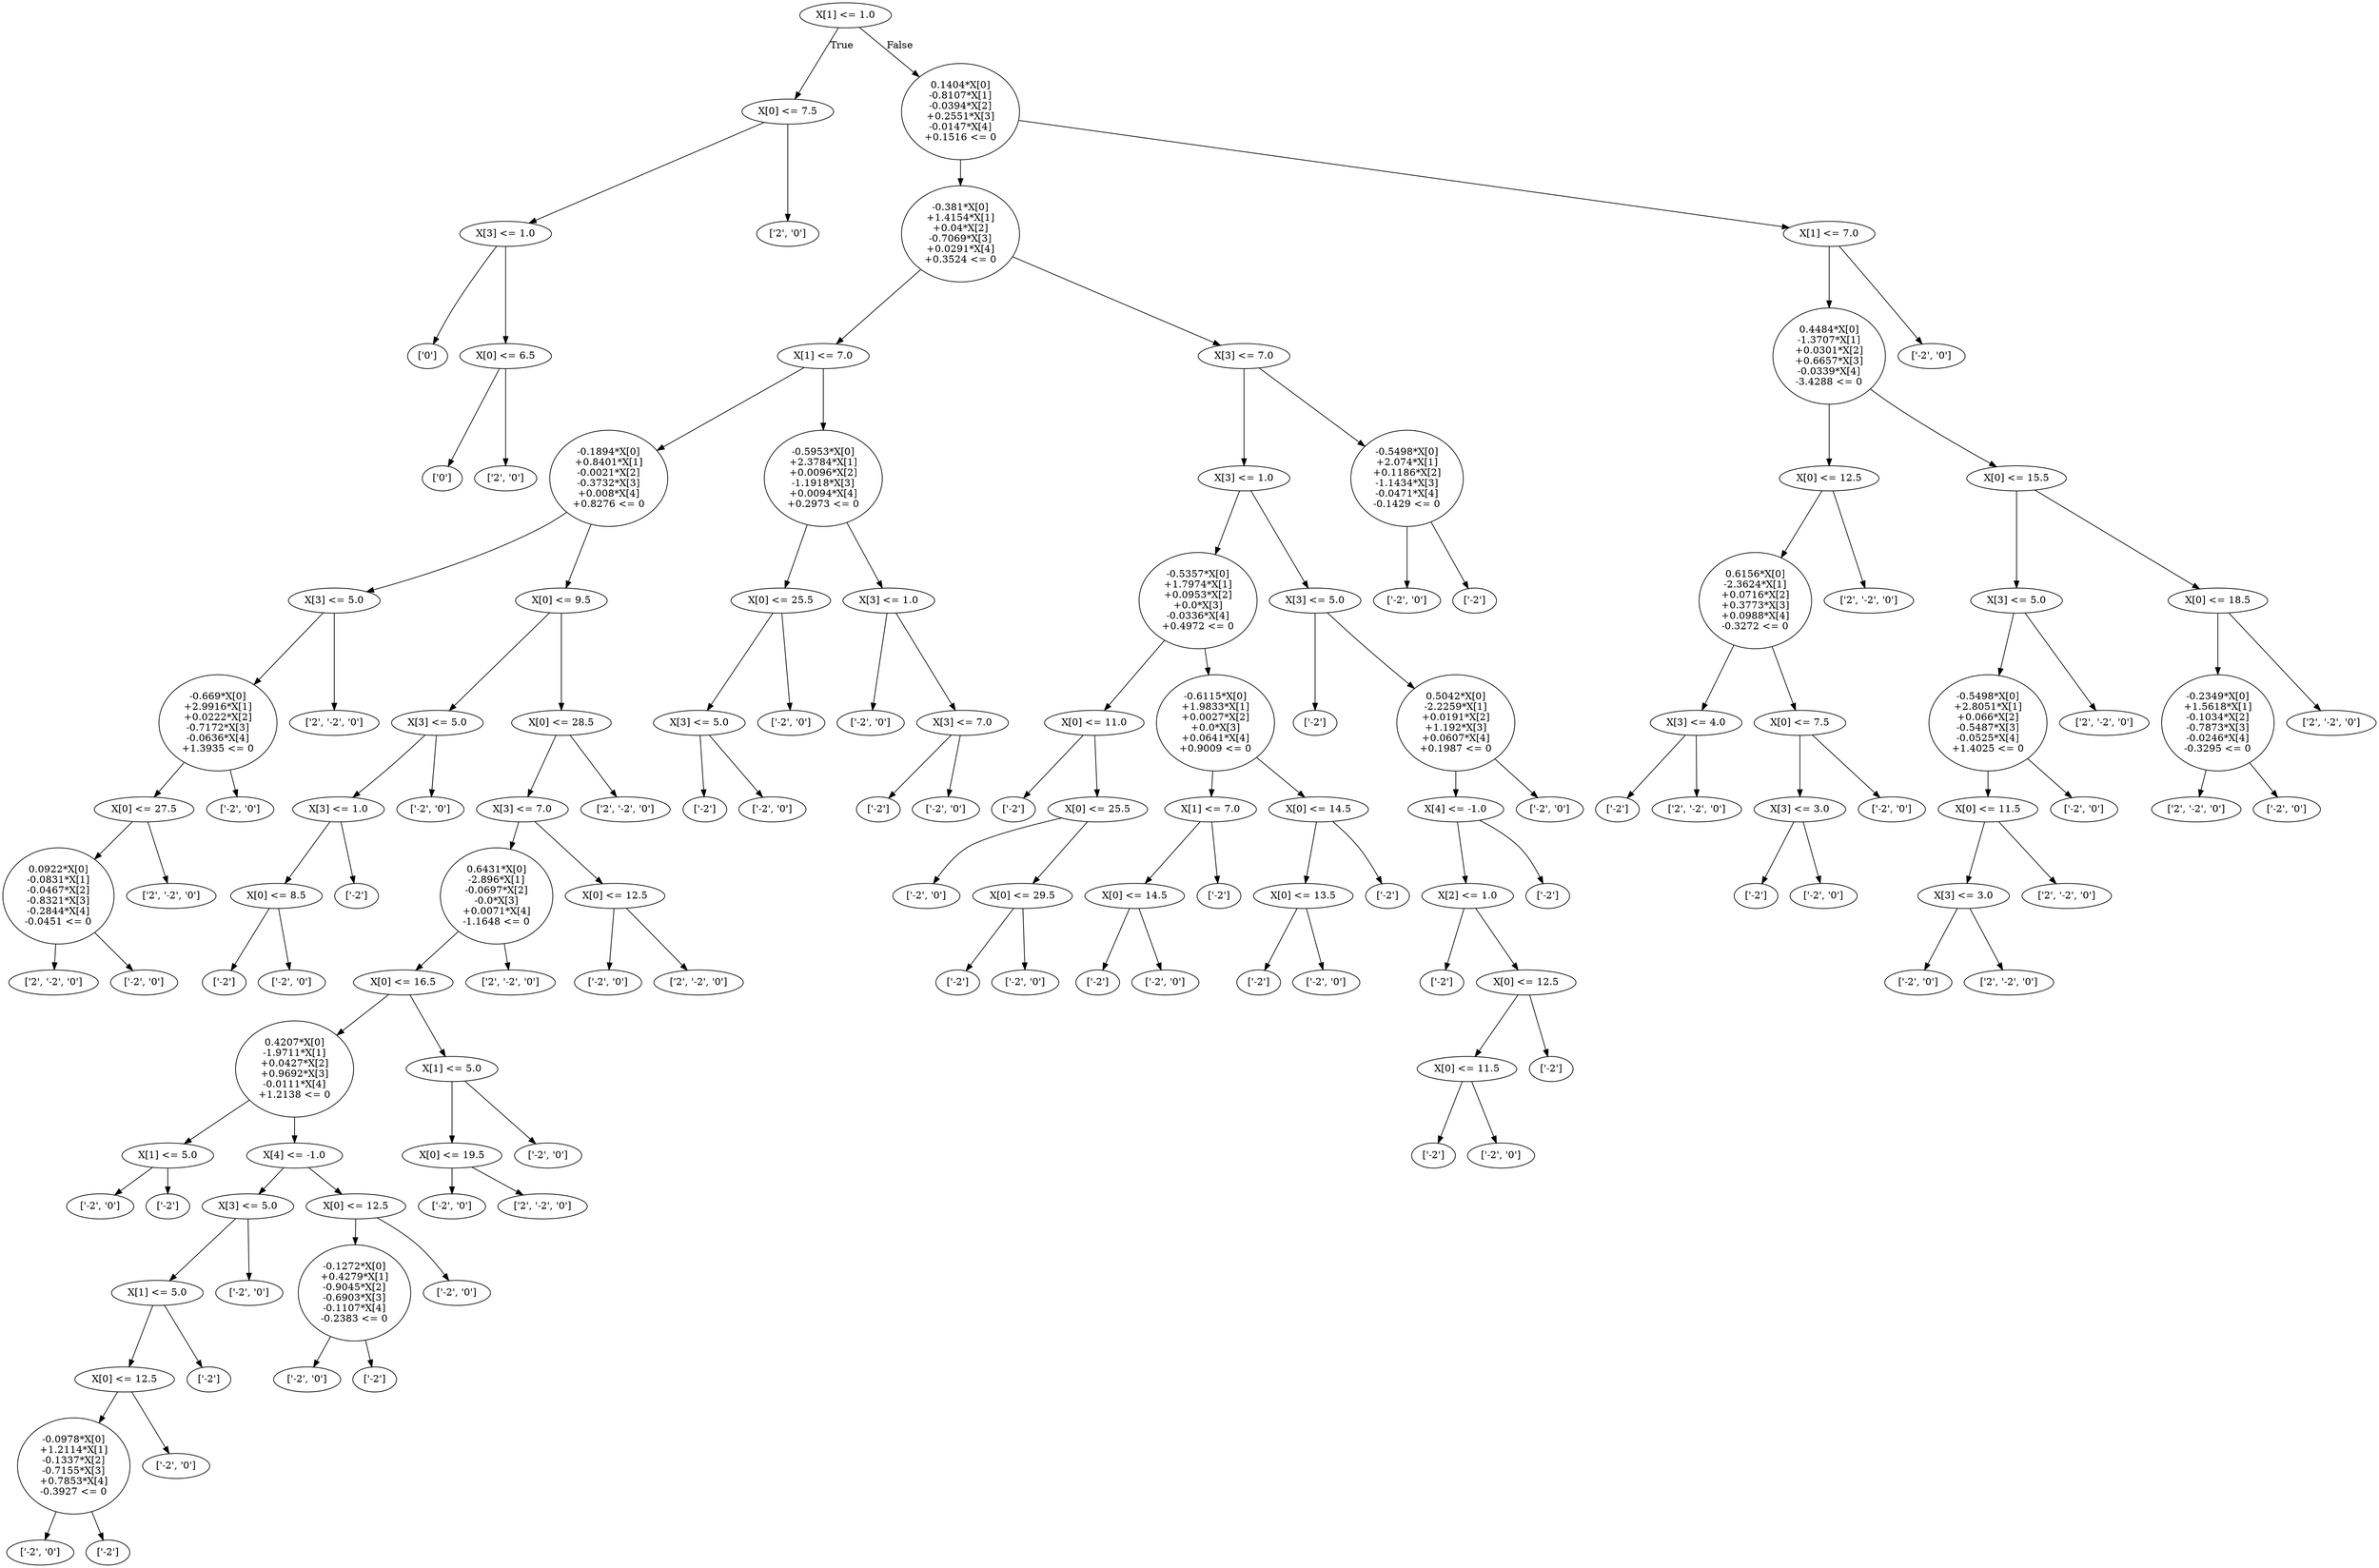 digraph {
0 [label="X[1] <= 1.0"];
1 [label="X[0] <= 7.5"];
2 [label="X[3] <= 1.0"];
3 [label="['0']"];
2 -> 3 [label=""];
4 [label="X[0] <= 6.5"];
5 [label="['0']"];
4 -> 5 [label=""];
6 [label="['2', '0']"];
4 -> 6 [label=""];
2 -> 4 [label=""];
1 -> 2 [label=""];
7 [label="['2', '0']"];
1 -> 7 [label=""];
0 -> 1 [label="True"];
8 [label="0.1404*X[0]
-0.8107*X[1]
-0.0394*X[2]
+0.2551*X[3]
-0.0147*X[4]
+0.1516 <= 0"];
9 [label="-0.381*X[0]
+1.4154*X[1]
+0.04*X[2]
-0.7069*X[3]
+0.0291*X[4]
+0.3524 <= 0"];
10 [label="X[1] <= 7.0"];
11 [label="-0.1894*X[0]
+0.8401*X[1]
-0.0021*X[2]
-0.3732*X[3]
+0.008*X[4]
+0.8276 <= 0"];
12 [label="X[3] <= 5.0"];
13 [label="-0.669*X[0]
+2.9916*X[1]
+0.0222*X[2]
-0.7172*X[3]
-0.0636*X[4]
+1.3935 <= 0"];
14 [label="X[0] <= 27.5"];
15 [label="0.0922*X[0]
-0.0831*X[1]
-0.0467*X[2]
-0.8321*X[3]
-0.2844*X[4]
-0.0451 <= 0"];
16 [label="['2', '-2', '0']"];
15 -> 16 [label=""];
17 [label="['-2', '0']"];
15 -> 17 [label=""];
14 -> 15 [label=""];
18 [label="['2', '-2', '0']"];
14 -> 18 [label=""];
13 -> 14 [label=""];
19 [label="['-2', '0']"];
13 -> 19 [label=""];
12 -> 13 [label=""];
20 [label="['2', '-2', '0']"];
12 -> 20 [label=""];
11 -> 12 [label=""];
21 [label="X[0] <= 9.5"];
22 [label="X[3] <= 5.0"];
23 [label="X[3] <= 1.0"];
24 [label="X[0] <= 8.5"];
25 [label="['-2']"];
24 -> 25 [label=""];
26 [label="['-2', '0']"];
24 -> 26 [label=""];
23 -> 24 [label=""];
27 [label="['-2']"];
23 -> 27 [label=""];
22 -> 23 [label=""];
28 [label="['-2', '0']"];
22 -> 28 [label=""];
21 -> 22 [label=""];
29 [label="X[0] <= 28.5"];
30 [label="X[3] <= 7.0"];
31 [label="0.6431*X[0]
-2.896*X[1]
-0.0697*X[2]
-0.0*X[3]
+0.0071*X[4]
-1.1648 <= 0"];
32 [label="X[0] <= 16.5"];
33 [label="0.4207*X[0]
-1.9711*X[1]
+0.0427*X[2]
+0.9692*X[3]
-0.0111*X[4]
+1.2138 <= 0"];
34 [label="X[1] <= 5.0"];
35 [label="['-2', '0']"];
34 -> 35 [label=""];
36 [label="['-2']"];
34 -> 36 [label=""];
33 -> 34 [label=""];
37 [label="X[4] <= -1.0"];
38 [label="X[3] <= 5.0"];
39 [label="X[1] <= 5.0"];
40 [label="X[0] <= 12.5"];
41 [label="-0.0978*X[0]
+1.2114*X[1]
-0.1337*X[2]
-0.7155*X[3]
+0.7853*X[4]
-0.3927 <= 0"];
42 [label="['-2', '0']"];
41 -> 42 [label=""];
43 [label="['-2']"];
41 -> 43 [label=""];
40 -> 41 [label=""];
44 [label="['-2', '0']"];
40 -> 44 [label=""];
39 -> 40 [label=""];
45 [label="['-2']"];
39 -> 45 [label=""];
38 -> 39 [label=""];
46 [label="['-2', '0']"];
38 -> 46 [label=""];
37 -> 38 [label=""];
47 [label="X[0] <= 12.5"];
48 [label="-0.1272*X[0]
+0.4279*X[1]
-0.9045*X[2]
-0.6903*X[3]
-0.1107*X[4]
-0.2383 <= 0"];
49 [label="['-2', '0']"];
48 -> 49 [label=""];
50 [label="['-2']"];
48 -> 50 [label=""];
47 -> 48 [label=""];
51 [label="['-2', '0']"];
47 -> 51 [label=""];
37 -> 47 [label=""];
33 -> 37 [label=""];
32 -> 33 [label=""];
52 [label="X[1] <= 5.0"];
53 [label="X[0] <= 19.5"];
54 [label="['-2', '0']"];
53 -> 54 [label=""];
55 [label="['2', '-2', '0']"];
53 -> 55 [label=""];
52 -> 53 [label=""];
56 [label="['-2', '0']"];
52 -> 56 [label=""];
32 -> 52 [label=""];
31 -> 32 [label=""];
57 [label="['2', '-2', '0']"];
31 -> 57 [label=""];
30 -> 31 [label=""];
58 [label="X[0] <= 12.5"];
59 [label="['-2', '0']"];
58 -> 59 [label=""];
60 [label="['2', '-2', '0']"];
58 -> 60 [label=""];
30 -> 58 [label=""];
29 -> 30 [label=""];
61 [label="['2', '-2', '0']"];
29 -> 61 [label=""];
21 -> 29 [label=""];
11 -> 21 [label=""];
10 -> 11 [label=""];
62 [label="-0.5953*X[0]
+2.3784*X[1]
+0.0096*X[2]
-1.1918*X[3]
+0.0094*X[4]
+0.2973 <= 0"];
63 [label="X[0] <= 25.5"];
64 [label="X[3] <= 5.0"];
65 [label="['-2']"];
64 -> 65 [label=""];
66 [label="['-2', '0']"];
64 -> 66 [label=""];
63 -> 64 [label=""];
67 [label="['-2', '0']"];
63 -> 67 [label=""];
62 -> 63 [label=""];
68 [label="X[3] <= 1.0"];
69 [label="['-2', '0']"];
68 -> 69 [label=""];
70 [label="X[3] <= 7.0"];
71 [label="['-2']"];
70 -> 71 [label=""];
72 [label="['-2', '0']"];
70 -> 72 [label=""];
68 -> 70 [label=""];
62 -> 68 [label=""];
10 -> 62 [label=""];
9 -> 10 [label=""];
73 [label="X[3] <= 7.0"];
74 [label="X[3] <= 1.0"];
75 [label="-0.5357*X[0]
+1.7974*X[1]
+0.0953*X[2]
+0.0*X[3]
-0.0336*X[4]
+0.4972 <= 0"];
76 [label="X[0] <= 11.0"];
77 [label="['-2']"];
76 -> 77 [label=""];
78 [label="X[0] <= 25.5"];
79 [label="['-2', '0']"];
78 -> 79 [label=""];
80 [label="X[0] <= 29.5"];
81 [label="['-2']"];
80 -> 81 [label=""];
82 [label="['-2', '0']"];
80 -> 82 [label=""];
78 -> 80 [label=""];
76 -> 78 [label=""];
75 -> 76 [label=""];
83 [label="-0.6115*X[0]
+1.9833*X[1]
+0.0027*X[2]
+0.0*X[3]
+0.0641*X[4]
+0.9009 <= 0"];
84 [label="X[1] <= 7.0"];
85 [label="X[0] <= 14.5"];
86 [label="['-2']"];
85 -> 86 [label=""];
87 [label="['-2', '0']"];
85 -> 87 [label=""];
84 -> 85 [label=""];
88 [label="['-2']"];
84 -> 88 [label=""];
83 -> 84 [label=""];
89 [label="X[0] <= 14.5"];
90 [label="X[0] <= 13.5"];
91 [label="['-2']"];
90 -> 91 [label=""];
92 [label="['-2', '0']"];
90 -> 92 [label=""];
89 -> 90 [label=""];
93 [label="['-2']"];
89 -> 93 [label=""];
83 -> 89 [label=""];
75 -> 83 [label=""];
74 -> 75 [label=""];
94 [label="X[3] <= 5.0"];
95 [label="['-2']"];
94 -> 95 [label=""];
96 [label="0.5042*X[0]
-2.2259*X[1]
+0.0191*X[2]
+1.192*X[3]
+0.0607*X[4]
+0.1987 <= 0"];
97 [label="X[4] <= -1.0"];
98 [label="X[2] <= 1.0"];
99 [label="['-2']"];
98 -> 99 [label=""];
100 [label="X[0] <= 12.5"];
101 [label="X[0] <= 11.5"];
102 [label="['-2']"];
101 -> 102 [label=""];
103 [label="['-2', '0']"];
101 -> 103 [label=""];
100 -> 101 [label=""];
104 [label="['-2']"];
100 -> 104 [label=""];
98 -> 100 [label=""];
97 -> 98 [label=""];
105 [label="['-2']"];
97 -> 105 [label=""];
96 -> 97 [label=""];
106 [label="['-2', '0']"];
96 -> 106 [label=""];
94 -> 96 [label=""];
74 -> 94 [label=""];
73 -> 74 [label=""];
107 [label="-0.5498*X[0]
+2.074*X[1]
+0.1186*X[2]
-1.1434*X[3]
-0.0471*X[4]
-0.1429 <= 0"];
108 [label="['-2', '0']"];
107 -> 108 [label=""];
109 [label="['-2']"];
107 -> 109 [label=""];
73 -> 107 [label=""];
9 -> 73 [label=""];
8 -> 9 [label=""];
110 [label="X[1] <= 7.0"];
111 [label="0.4484*X[0]
-1.3707*X[1]
+0.0301*X[2]
+0.6657*X[3]
-0.0339*X[4]
-3.4288 <= 0"];
112 [label="X[0] <= 12.5"];
113 [label="0.6156*X[0]
-2.3624*X[1]
+0.0716*X[2]
+0.3773*X[3]
+0.0988*X[4]
-0.3272 <= 0"];
114 [label="X[3] <= 4.0"];
115 [label="['-2']"];
114 -> 115 [label=""];
116 [label="['2', '-2', '0']"];
114 -> 116 [label=""];
113 -> 114 [label=""];
117 [label="X[0] <= 7.5"];
118 [label="X[3] <= 3.0"];
119 [label="['-2']"];
118 -> 119 [label=""];
120 [label="['-2', '0']"];
118 -> 120 [label=""];
117 -> 118 [label=""];
121 [label="['-2', '0']"];
117 -> 121 [label=""];
113 -> 117 [label=""];
112 -> 113 [label=""];
122 [label="['2', '-2', '0']"];
112 -> 122 [label=""];
111 -> 112 [label=""];
123 [label="X[0] <= 15.5"];
124 [label="X[3] <= 5.0"];
125 [label="-0.5498*X[0]
+2.8051*X[1]
+0.066*X[2]
-0.5487*X[3]
-0.0525*X[4]
+1.4025 <= 0"];
126 [label="X[0] <= 11.5"];
127 [label="X[3] <= 3.0"];
128 [label="['-2', '0']"];
127 -> 128 [label=""];
129 [label="['2', '-2', '0']"];
127 -> 129 [label=""];
126 -> 127 [label=""];
130 [label="['2', '-2', '0']"];
126 -> 130 [label=""];
125 -> 126 [label=""];
131 [label="['-2', '0']"];
125 -> 131 [label=""];
124 -> 125 [label=""];
132 [label="['2', '-2', '0']"];
124 -> 132 [label=""];
123 -> 124 [label=""];
133 [label="X[0] <= 18.5"];
134 [label="-0.2349*X[0]
+1.5618*X[1]
-0.1034*X[2]
-0.7873*X[3]
-0.0246*X[4]
-0.3295 <= 0"];
135 [label="['2', '-2', '0']"];
134 -> 135 [label=""];
136 [label="['-2', '0']"];
134 -> 136 [label=""];
133 -> 134 [label=""];
137 [label="['2', '-2', '0']"];
133 -> 137 [label=""];
123 -> 133 [label=""];
111 -> 123 [label=""];
110 -> 111 [label=""];
138 [label="['-2', '0']"];
110 -> 138 [label=""];
8 -> 110 [label=""];
0 -> 8 [label="False"];

}